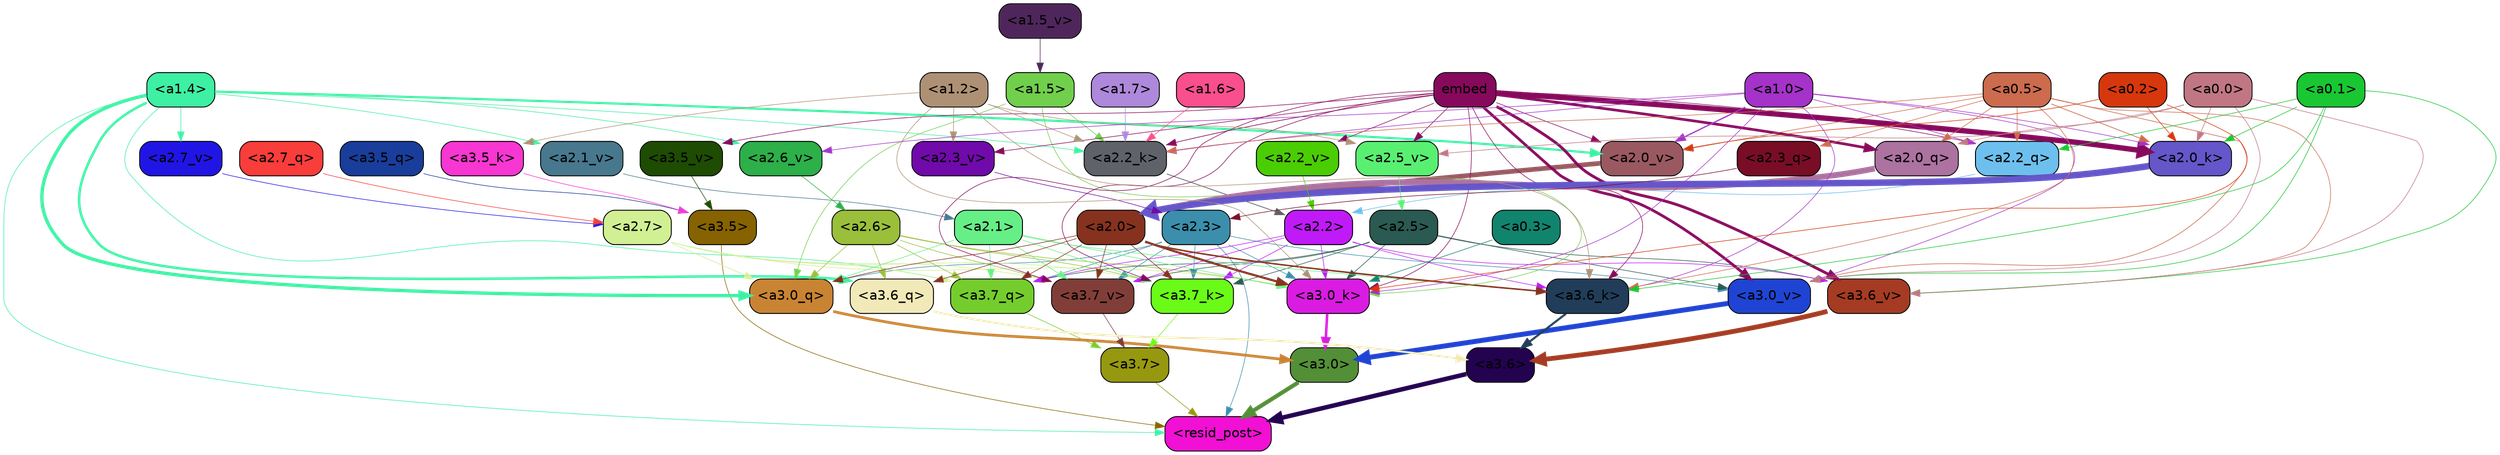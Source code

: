 strict digraph "" {
	graph [bgcolor=transparent,
		layout=dot,
		overlap=false,
		splines=true
	];
	"<a3.7>"	[color=black,
		fillcolor="#969810",
		fontname=Helvetica,
		shape=box,
		style="filled, rounded"];
	"<resid_post>"	[color=black,
		fillcolor="#f110d4",
		fontname=Helvetica,
		shape=box,
		style="filled, rounded"];
	"<a3.7>" -> "<resid_post>"	[color="#969810",
		penwidth=0.6];
	"<a3.6>"	[color=black,
		fillcolor="#230250",
		fontname=Helvetica,
		shape=box,
		style="filled, rounded"];
	"<a3.6>" -> "<resid_post>"	[color="#230250",
		penwidth=4.6696330308914185];
	"<a3.5>"	[color=black,
		fillcolor="#866300",
		fontname=Helvetica,
		shape=box,
		style="filled, rounded"];
	"<a3.5>" -> "<resid_post>"	[color="#866300",
		penwidth=0.6];
	"<a3.0>"	[color=black,
		fillcolor="#538f37",
		fontname=Helvetica,
		shape=box,
		style="filled, rounded"];
	"<a3.0>" -> "<resid_post>"	[color="#538f37",
		penwidth=4.282557368278503];
	"<a2.3>"	[color=black,
		fillcolor="#3b8fac",
		fontname=Helvetica,
		shape=box,
		style="filled, rounded"];
	"<a2.3>" -> "<resid_post>"	[color="#3b8fac",
		penwidth=0.6];
	"<a3.7_q>"	[color=black,
		fillcolor="#75cd2d",
		fontname=Helvetica,
		shape=box,
		style="filled, rounded"];
	"<a2.3>" -> "<a3.7_q>"	[color="#3b8fac",
		penwidth=0.6];
	"<a3.0_q>"	[color=black,
		fillcolor="#c98433",
		fontname=Helvetica,
		shape=box,
		style="filled, rounded"];
	"<a2.3>" -> "<a3.0_q>"	[color="#3b8fac",
		penwidth=0.6];
	"<a3.7_k>"	[color=black,
		fillcolor="#6afc18",
		fontname=Helvetica,
		shape=box,
		style="filled, rounded"];
	"<a2.3>" -> "<a3.7_k>"	[color="#3b8fac",
		penwidth=0.6];
	"<a3.0_k>"	[color=black,
		fillcolor="#da1be1",
		fontname=Helvetica,
		shape=box,
		style="filled, rounded"];
	"<a2.3>" -> "<a3.0_k>"	[color="#3b8fac",
		penwidth=0.6];
	"<a3.7_v>"	[color=black,
		fillcolor="#813e38",
		fontname=Helvetica,
		shape=box,
		style="filled, rounded"];
	"<a2.3>" -> "<a3.7_v>"	[color="#3b8fac",
		penwidth=0.6];
	"<a3.0_v>"	[color=black,
		fillcolor="#1f44d3",
		fontname=Helvetica,
		shape=box,
		style="filled, rounded"];
	"<a2.3>" -> "<a3.0_v>"	[color="#3b8fac",
		penwidth=0.6];
	"<a1.4>"	[color=black,
		fillcolor="#3ef0a3",
		fontname=Helvetica,
		shape=box,
		style="filled, rounded"];
	"<a1.4>" -> "<resid_post>"	[color="#3ef0a3",
		penwidth=0.6];
	"<a1.4>" -> "<a3.7_q>"	[color="#3ef0a3",
		penwidth=0.6];
	"<a3.6_q>"	[color=black,
		fillcolor="#f2e9b9",
		fontname=Helvetica,
		shape=box,
		style="filled, rounded"];
	"<a1.4>" -> "<a3.6_q>"	[color="#3ef0a3",
		penwidth=2.6073555648326874];
	"<a1.4>" -> "<a3.0_q>"	[color="#3ef0a3",
		penwidth=3.4971605762839317];
	"<a2.2_k>"	[color=black,
		fillcolor="#5f6269",
		fontname=Helvetica,
		shape=box,
		style="filled, rounded"];
	"<a1.4>" -> "<a2.2_k>"	[color="#3ef0a3",
		penwidth=0.6];
	"<a2.7_v>"	[color=black,
		fillcolor="#2115e5",
		fontname=Helvetica,
		shape=box,
		style="filled, rounded"];
	"<a1.4>" -> "<a2.7_v>"	[color="#3ef0a3",
		penwidth=0.6];
	"<a2.6_v>"	[color=black,
		fillcolor="#2daf49",
		fontname=Helvetica,
		shape=box,
		style="filled, rounded"];
	"<a1.4>" -> "<a2.6_v>"	[color="#3ef0a3",
		penwidth=0.6];
	"<a2.1_v>"	[color=black,
		fillcolor="#47788d",
		fontname=Helvetica,
		shape=box,
		style="filled, rounded"];
	"<a1.4>" -> "<a2.1_v>"	[color="#3ef0a3",
		penwidth=0.6];
	"<a2.0_v>"	[color=black,
		fillcolor="#9a5961",
		fontname=Helvetica,
		shape=box,
		style="filled, rounded"];
	"<a1.4>" -> "<a2.0_v>"	[color="#3ef0a3",
		penwidth=2.268670678138733];
	"<a3.7_q>" -> "<a3.7>"	[color="#75cd2d",
		penwidth=0.6];
	"<a3.6_q>" -> "<a3.6>"	[color="#f2e9b9",
		penwidth=2.03758105635643];
	"<a3.5_q>"	[color=black,
		fillcolor="#193d9b",
		fontname=Helvetica,
		shape=box,
		style="filled, rounded"];
	"<a3.5_q>" -> "<a3.5>"	[color="#193d9b",
		penwidth=0.6];
	"<a3.0_q>" -> "<a3.0>"	[color="#c98433",
		penwidth=2.8638100624084473];
	"<a3.7_k>" -> "<a3.7>"	[color="#6afc18",
		penwidth=0.6];
	"<a3.6_k>"	[color=black,
		fillcolor="#213d59",
		fontname=Helvetica,
		shape=box,
		style="filled, rounded"];
	"<a3.6_k>" -> "<a3.6>"	[color="#213d59",
		penwidth=2.174198240041733];
	"<a3.5_k>"	[color=black,
		fillcolor="#f836d1",
		fontname=Helvetica,
		shape=box,
		style="filled, rounded"];
	"<a3.5_k>" -> "<a3.5>"	[color="#f836d1",
		penwidth=0.6];
	"<a3.0_k>" -> "<a3.0>"	[color="#da1be1",
		penwidth=2.6274144649505615];
	"<a3.7_v>" -> "<a3.7>"	[color="#813e38",
		penwidth=0.6];
	"<a3.6_v>"	[color=black,
		fillcolor="#a53b22",
		fontname=Helvetica,
		shape=box,
		style="filled, rounded"];
	"<a3.6_v>" -> "<a3.6>"	[color="#a53b22",
		penwidth=5.002329230308533];
	"<a3.5_v>"	[color=black,
		fillcolor="#1e4c03",
		fontname=Helvetica,
		shape=box,
		style="filled, rounded"];
	"<a3.5_v>" -> "<a3.5>"	[color="#1e4c03",
		penwidth=0.6];
	"<a3.0_v>" -> "<a3.0>"	[color="#1f44d3",
		penwidth=5.188832879066467];
	"<a2.7>"	[color=black,
		fillcolor="#d1f093",
		fontname=Helvetica,
		shape=box,
		style="filled, rounded"];
	"<a2.7>" -> "<a3.7_q>"	[color="#d1f093",
		penwidth=0.6];
	"<a2.7>" -> "<a3.0_q>"	[color="#d1f093",
		penwidth=0.6];
	"<a2.7>" -> "<a3.7_k>"	[color="#d1f093",
		penwidth=0.6];
	"<a2.7>" -> "<a3.0_k>"	[color="#d1f093",
		penwidth=0.6];
	"<a2.7>" -> "<a3.7_v>"	[color="#d1f093",
		penwidth=0.6];
	"<a2.6>"	[color=black,
		fillcolor="#9abf3a",
		fontname=Helvetica,
		shape=box,
		style="filled, rounded"];
	"<a2.6>" -> "<a3.7_q>"	[color="#9abf3a",
		penwidth=0.6];
	"<a2.6>" -> "<a3.6_q>"	[color="#9abf3a",
		penwidth=0.6];
	"<a2.6>" -> "<a3.0_q>"	[color="#9abf3a",
		penwidth=0.6];
	"<a2.6>" -> "<a3.7_k>"	[color="#9abf3a",
		penwidth=0.6];
	"<a2.6>" -> "<a3.0_k>"	[color="#9abf3a",
		penwidth=0.6];
	"<a2.6>" -> "<a3.7_v>"	[color="#9abf3a",
		penwidth=0.6];
	"<a2.5>"	[color=black,
		fillcolor="#2a5a51",
		fontname=Helvetica,
		shape=box,
		style="filled, rounded"];
	"<a2.5>" -> "<a3.7_q>"	[color="#2a5a51",
		penwidth=0.6];
	"<a2.5>" -> "<a3.7_k>"	[color="#2a5a51",
		penwidth=0.6];
	"<a2.5>" -> "<a3.0_k>"	[color="#2a5a51",
		penwidth=0.6];
	"<a2.5>" -> "<a3.7_v>"	[color="#2a5a51",
		penwidth=0.6];
	"<a2.5>" -> "<a3.6_v>"	[color="#2a5a51",
		penwidth=0.6];
	"<a2.5>" -> "<a3.0_v>"	[color="#2a5a51",
		penwidth=0.6];
	"<a2.2>"	[color=black,
		fillcolor="#c01af8",
		fontname=Helvetica,
		shape=box,
		style="filled, rounded"];
	"<a2.2>" -> "<a3.7_q>"	[color="#c01af8",
		penwidth=0.6];
	"<a2.2>" -> "<a3.7_k>"	[color="#c01af8",
		penwidth=0.6];
	"<a2.2>" -> "<a3.6_k>"	[color="#c01af8",
		penwidth=0.6];
	"<a2.2>" -> "<a3.0_k>"	[color="#c01af8",
		penwidth=0.6];
	"<a2.2>" -> "<a3.7_v>"	[color="#c01af8",
		penwidth=0.6];
	"<a2.2>" -> "<a3.6_v>"	[color="#c01af8",
		penwidth=0.6];
	"<a2.1>"	[color=black,
		fillcolor="#67ef87",
		fontname=Helvetica,
		shape=box,
		style="filled, rounded"];
	"<a2.1>" -> "<a3.7_q>"	[color="#67ef87",
		penwidth=0.6];
	"<a2.1>" -> "<a3.0_q>"	[color="#67ef87",
		penwidth=0.6];
	"<a2.1>" -> "<a3.7_k>"	[color="#67ef87",
		penwidth=0.6];
	"<a2.1>" -> "<a3.6_k>"	[color="#67ef87",
		penwidth=0.6];
	"<a2.1>" -> "<a3.0_k>"	[color="#67ef87",
		penwidth=0.6];
	"<a2.1>" -> "<a3.7_v>"	[color="#67ef87",
		penwidth=0.6];
	"<a2.0>"	[color=black,
		fillcolor="#86321f",
		fontname=Helvetica,
		shape=box,
		style="filled, rounded"];
	"<a2.0>" -> "<a3.7_q>"	[color="#86321f",
		penwidth=0.6];
	"<a2.0>" -> "<a3.6_q>"	[color="#86321f",
		penwidth=0.6];
	"<a2.0>" -> "<a3.0_q>"	[color="#86321f",
		penwidth=0.6];
	"<a2.0>" -> "<a3.7_k>"	[color="#86321f",
		penwidth=0.6];
	"<a2.0>" -> "<a3.6_k>"	[color="#86321f",
		penwidth=1.5568191409111023];
	"<a2.0>" -> "<a3.0_k>"	[color="#86321f",
		penwidth=2.270527422428131];
	"<a2.0>" -> "<a3.7_v>"	[color="#86321f",
		penwidth=0.6];
	"<a1.5>"	[color=black,
		fillcolor="#70d04c",
		fontname=Helvetica,
		shape=box,
		style="filled, rounded"];
	"<a1.5>" -> "<a3.0_q>"	[color="#70d04c",
		penwidth=0.6];
	"<a1.5>" -> "<a3.0_k>"	[color="#70d04c",
		penwidth=0.6];
	"<a1.5>" -> "<a2.2_k>"	[color="#70d04c",
		penwidth=0.6];
	embed	[color=black,
		fillcolor="#87095c",
		fontname=Helvetica,
		shape=box,
		style="filled, rounded"];
	embed -> "<a3.7_k>"	[color="#87095c",
		penwidth=0.6];
	embed -> "<a3.6_k>"	[color="#87095c",
		penwidth=0.6];
	embed -> "<a3.0_k>"	[color="#87095c",
		penwidth=0.6];
	embed -> "<a3.7_v>"	[color="#87095c",
		penwidth=0.6];
	embed -> "<a3.6_v>"	[color="#87095c",
		penwidth=2.9588699340820312];
	embed -> "<a3.5_v>"	[color="#87095c",
		penwidth=0.6];
	embed -> "<a3.0_v>"	[color="#87095c",
		penwidth=2.8686431646347046];
	"<a2.2_q>"	[color=black,
		fillcolor="#6dc0ed",
		fontname=Helvetica,
		shape=box,
		style="filled, rounded"];
	embed -> "<a2.2_q>"	[color="#87095c",
		penwidth=0.6];
	"<a2.0_q>"	[color=black,
		fillcolor="#ac72a0",
		fontname=Helvetica,
		shape=box,
		style="filled, rounded"];
	embed -> "<a2.0_q>"	[color="#87095c",
		penwidth=2.7617180347442627];
	embed -> "<a2.2_k>"	[color="#87095c",
		penwidth=0.67606520652771];
	"<a2.0_k>"	[color=black,
		fillcolor="#6556ca",
		fontname=Helvetica,
		shape=box,
		style="filled, rounded"];
	embed -> "<a2.0_k>"	[color="#87095c",
		penwidth=5.615107178688049];
	"<a2.5_v>"	[color=black,
		fillcolor="#59f072",
		fontname=Helvetica,
		shape=box,
		style="filled, rounded"];
	embed -> "<a2.5_v>"	[color="#87095c",
		penwidth=0.6];
	"<a2.3_v>"	[color=black,
		fillcolor="#700aaa",
		fontname=Helvetica,
		shape=box,
		style="filled, rounded"];
	embed -> "<a2.3_v>"	[color="#87095c",
		penwidth=0.6];
	"<a2.2_v>"	[color=black,
		fillcolor="#4bcd04",
		fontname=Helvetica,
		shape=box,
		style="filled, rounded"];
	embed -> "<a2.2_v>"	[color="#87095c",
		penwidth=0.6];
	embed -> "<a2.0_v>"	[color="#87095c",
		penwidth=0.6];
	"<a1.2>"	[color=black,
		fillcolor="#ae9174",
		fontname=Helvetica,
		shape=box,
		style="filled, rounded"];
	"<a1.2>" -> "<a3.6_k>"	[color="#ae9174",
		penwidth=0.6];
	"<a1.2>" -> "<a3.5_k>"	[color="#ae9174",
		penwidth=0.6];
	"<a1.2>" -> "<a3.0_k>"	[color="#ae9174",
		penwidth=0.6];
	"<a1.2>" -> "<a2.2_k>"	[color="#ae9174",
		penwidth=0.6];
	"<a1.2>" -> "<a2.5_v>"	[color="#ae9174",
		penwidth=0.6];
	"<a1.2>" -> "<a2.3_v>"	[color="#ae9174",
		penwidth=0.6];
	"<a1.0>"	[color=black,
		fillcolor="#a532c9",
		fontname=Helvetica,
		shape=box,
		style="filled, rounded"];
	"<a1.0>" -> "<a3.6_k>"	[color="#a532c9",
		penwidth=0.6];
	"<a1.0>" -> "<a3.0_k>"	[color="#a532c9",
		penwidth=0.6];
	"<a1.0>" -> "<a3.0_v>"	[color="#a532c9",
		penwidth=0.6];
	"<a1.0>" -> "<a2.2_q>"	[color="#a532c9",
		penwidth=0.6];
	"<a1.0>" -> "<a2.2_k>"	[color="#a532c9",
		penwidth=0.6];
	"<a1.0>" -> "<a2.0_k>"	[color="#a532c9",
		penwidth=0.6];
	"<a1.0>" -> "<a2.6_v>"	[color="#a532c9",
		penwidth=0.6];
	"<a1.0>" -> "<a2.0_v>"	[color="#a532c9",
		penwidth=1.27996826171875];
	"<a0.5>"	[color=black,
		fillcolor="#cc6b4e",
		fontname=Helvetica,
		shape=box,
		style="filled, rounded"];
	"<a0.5>" -> "<a3.6_k>"	[color="#cc6b4e",
		penwidth=0.6];
	"<a0.5>" -> "<a3.6_v>"	[color="#cc6b4e",
		penwidth=0.6];
	"<a0.5>" -> "<a3.0_v>"	[color="#cc6b4e",
		penwidth=0.6421224474906921];
	"<a2.3_q>"	[color=black,
		fillcolor="#790d26",
		fontname=Helvetica,
		shape=box,
		style="filled, rounded"];
	"<a0.5>" -> "<a2.3_q>"	[color="#cc6b4e",
		penwidth=0.6];
	"<a0.5>" -> "<a2.2_q>"	[color="#cc6b4e",
		penwidth=0.6];
	"<a0.5>" -> "<a2.0_q>"	[color="#cc6b4e",
		penwidth=0.6];
	"<a0.5>" -> "<a2.2_k>"	[color="#cc6b4e",
		penwidth=0.6];
	"<a0.5>" -> "<a2.0_k>"	[color="#cc6b4e",
		penwidth=0.7151575088500977];
	"<a0.5>" -> "<a2.0_v>"	[color="#cc6b4e",
		penwidth=0.6];
	"<a0.1>"	[color=black,
		fillcolor="#19c732",
		fontname=Helvetica,
		shape=box,
		style="filled, rounded"];
	"<a0.1>" -> "<a3.6_k>"	[color="#19c732",
		penwidth=0.6];
	"<a0.1>" -> "<a3.6_v>"	[color="#19c732",
		penwidth=0.6];
	"<a0.1>" -> "<a3.0_v>"	[color="#19c732",
		penwidth=0.6];
	"<a0.1>" -> "<a2.2_q>"	[color="#19c732",
		penwidth=0.6];
	"<a0.1>" -> "<a2.0_k>"	[color="#19c732",
		penwidth=0.6];
	"<a0.3>"	[color=black,
		fillcolor="#11846e",
		fontname=Helvetica,
		shape=box,
		style="filled, rounded"];
	"<a0.3>" -> "<a3.0_k>"	[color="#11846e",
		penwidth=0.6];
	"<a0.2>"	[color=black,
		fillcolor="#d7370d",
		fontname=Helvetica,
		shape=box,
		style="filled, rounded"];
	"<a0.2>" -> "<a3.0_k>"	[color="#d7370d",
		penwidth=0.6];
	"<a0.2>" -> "<a2.0_k>"	[color="#d7370d",
		penwidth=0.6];
	"<a0.2>" -> "<a2.0_v>"	[color="#d7370d",
		penwidth=0.6];
	"<a0.0>"	[color=black,
		fillcolor="#c07783",
		fontname=Helvetica,
		shape=box,
		style="filled, rounded"];
	"<a0.0>" -> "<a3.6_v>"	[color="#c07783",
		penwidth=0.6];
	"<a0.0>" -> "<a3.0_v>"	[color="#c07783",
		penwidth=0.6];
	"<a0.0>" -> "<a2.0_q>"	[color="#c07783",
		penwidth=0.6];
	"<a0.0>" -> "<a2.0_k>"	[color="#c07783",
		penwidth=0.6];
	"<a0.0>" -> "<a2.5_v>"	[color="#c07783",
		penwidth=0.6];
	"<a2.7_q>"	[color=black,
		fillcolor="#f93d3a",
		fontname=Helvetica,
		shape=box,
		style="filled, rounded"];
	"<a2.7_q>" -> "<a2.7>"	[color="#f93d3a",
		penwidth=0.6];
	"<a2.3_q>" -> "<a2.3>"	[color="#790d26",
		penwidth=0.6];
	"<a2.2_q>" -> "<a2.2>"	[color="#6dc0ed",
		penwidth=0.6340763568878174];
	"<a2.0_q>" -> "<a2.0>"	[color="#ac72a0",
		penwidth=6.0160088539123535];
	"<a2.2_k>" -> "<a2.2>"	[color="#5f6269",
		penwidth=0.7764816284179688];
	"<a2.0_k>" -> "<a2.0>"	[color="#6556ca",
		penwidth=6.773025274276733];
	"<a2.7_v>" -> "<a2.7>"	[color="#2115e5",
		penwidth=0.6];
	"<a2.6_v>" -> "<a2.6>"	[color="#2daf49",
		penwidth=0.6];
	"<a2.5_v>" -> "<a2.5>"	[color="#59f072",
		penwidth=0.6];
	"<a2.3_v>" -> "<a2.3>"	[color="#700aaa",
		penwidth=0.6];
	"<a2.2_v>" -> "<a2.2>"	[color="#4bcd04",
		penwidth=0.6];
	"<a2.1_v>" -> "<a2.1>"	[color="#47788d",
		penwidth=0.6];
	"<a2.0_v>" -> "<a2.0>"	[color="#9a5961",
		penwidth=4.906715989112854];
	"<a1.7>"	[color=black,
		fillcolor="#ae88da",
		fontname=Helvetica,
		shape=box,
		style="filled, rounded"];
	"<a1.7>" -> "<a2.2_k>"	[color="#ae88da",
		penwidth=0.6];
	"<a1.6>"	[color=black,
		fillcolor="#f94f8d",
		fontname=Helvetica,
		shape=box,
		style="filled, rounded"];
	"<a1.6>" -> "<a2.2_k>"	[color="#f94f8d",
		penwidth=0.6];
	"<a1.5_v>"	[color=black,
		fillcolor="#4f265b",
		fontname=Helvetica,
		shape=box,
		style="filled, rounded"];
	"<a1.5_v>" -> "<a1.5>"	[color="#4f265b",
		penwidth=0.6];
}
